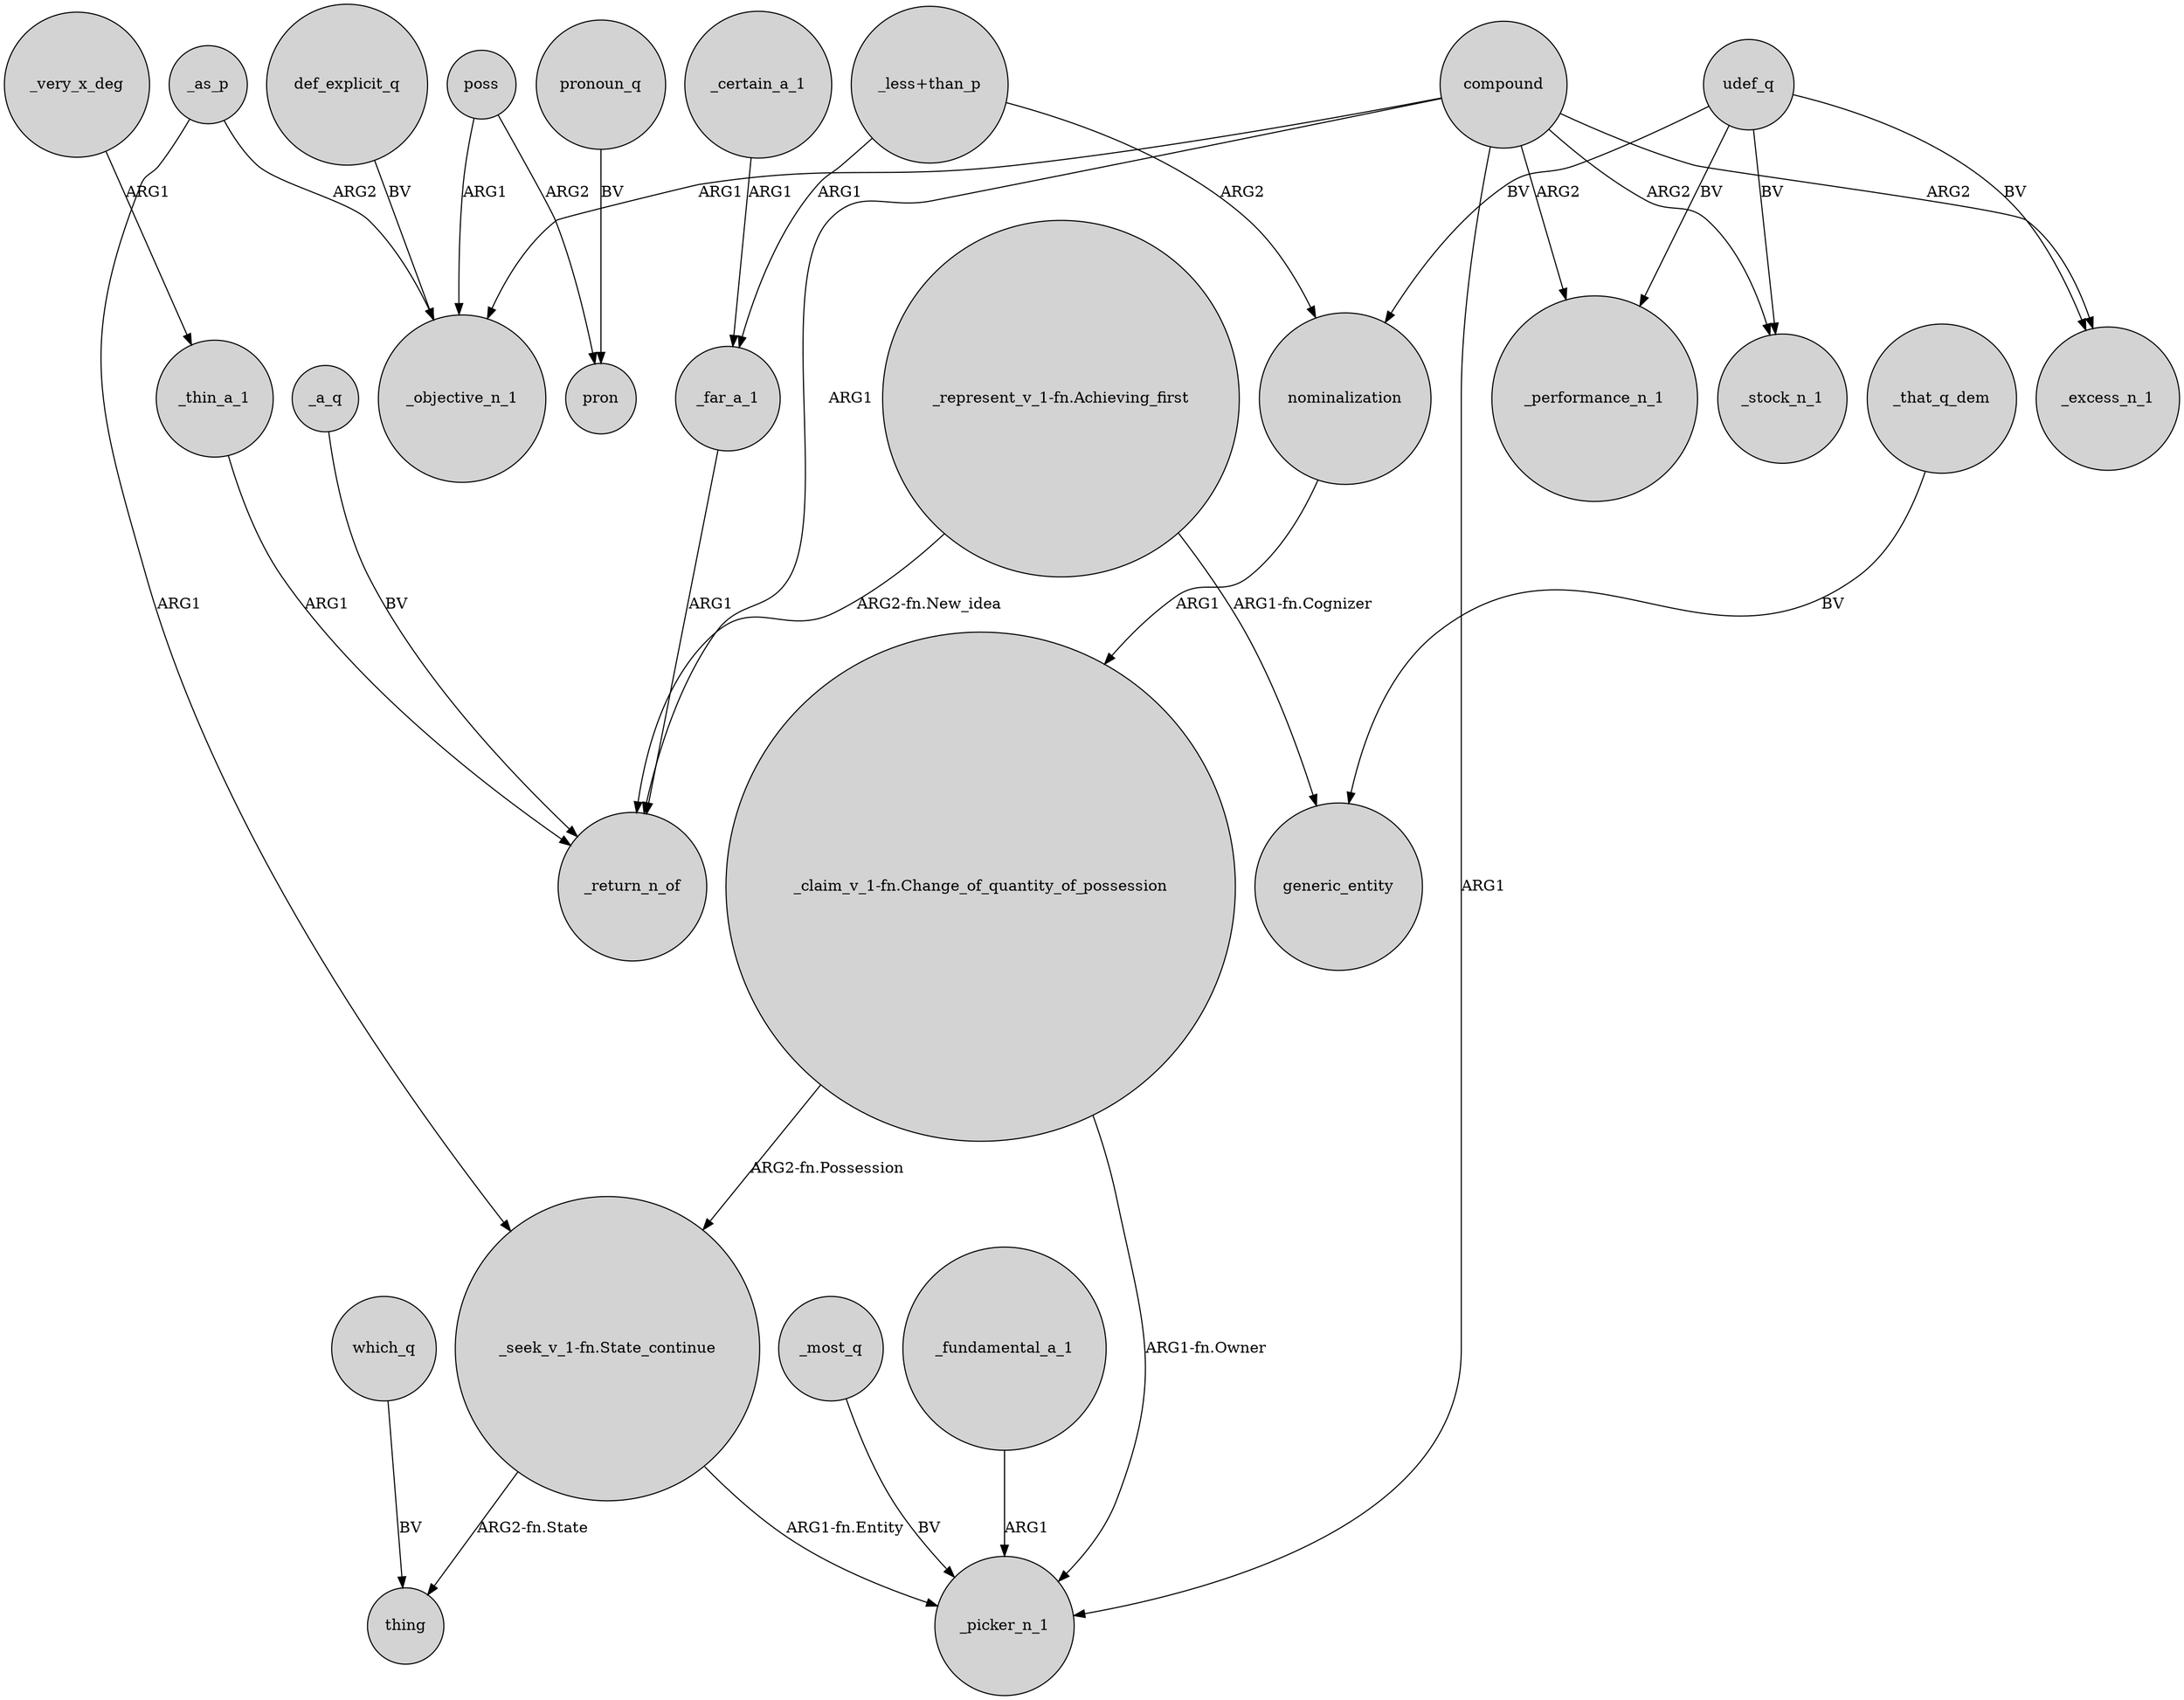 digraph {
	node [shape=circle style=filled]
	"_represent_v_1-fn.Achieving_first" -> _return_n_of [label="ARG2-fn.New_idea"]
	_thin_a_1 -> _return_n_of [label=ARG1]
	"_claim_v_1-fn.Change_of_quantity_of_possession" -> "_seek_v_1-fn.State_continue" [label="ARG2-fn.Possession"]
	"_less+than_p" -> _far_a_1 [label=ARG1]
	compound -> _objective_n_1 [label=ARG1]
	"_seek_v_1-fn.State_continue" -> thing [label="ARG2-fn.State"]
	"_less+than_p" -> nominalization [label=ARG2]
	poss -> _objective_n_1 [label=ARG1]
	udef_q -> _performance_n_1 [label=BV]
	udef_q -> nominalization [label=BV]
	"_represent_v_1-fn.Achieving_first" -> generic_entity [label="ARG1-fn.Cognizer"]
	which_q -> thing [label=BV]
	_far_a_1 -> _return_n_of [label=ARG1]
	_as_p -> _objective_n_1 [label=ARG2]
	def_explicit_q -> _objective_n_1 [label=BV]
	_as_p -> "_seek_v_1-fn.State_continue" [label=ARG1]
	pronoun_q -> pron [label=BV]
	poss -> pron [label=ARG2]
	udef_q -> _stock_n_1 [label=BV]
	_very_x_deg -> _thin_a_1 [label=ARG1]
	_most_q -> _picker_n_1 [label=BV]
	compound -> _excess_n_1 [label=ARG2]
	nominalization -> "_claim_v_1-fn.Change_of_quantity_of_possession" [label=ARG1]
	compound -> _stock_n_1 [label=ARG2]
	compound -> _picker_n_1 [label=ARG1]
	compound -> _return_n_of [label=ARG1]
	udef_q -> _excess_n_1 [label=BV]
	_a_q -> _return_n_of [label=BV]
	_certain_a_1 -> _far_a_1 [label=ARG1]
	compound -> _performance_n_1 [label=ARG2]
	"_seek_v_1-fn.State_continue" -> _picker_n_1 [label="ARG1-fn.Entity"]
	_that_q_dem -> generic_entity [label=BV]
	_fundamental_a_1 -> _picker_n_1 [label=ARG1]
	"_claim_v_1-fn.Change_of_quantity_of_possession" -> _picker_n_1 [label="ARG1-fn.Owner"]
}
